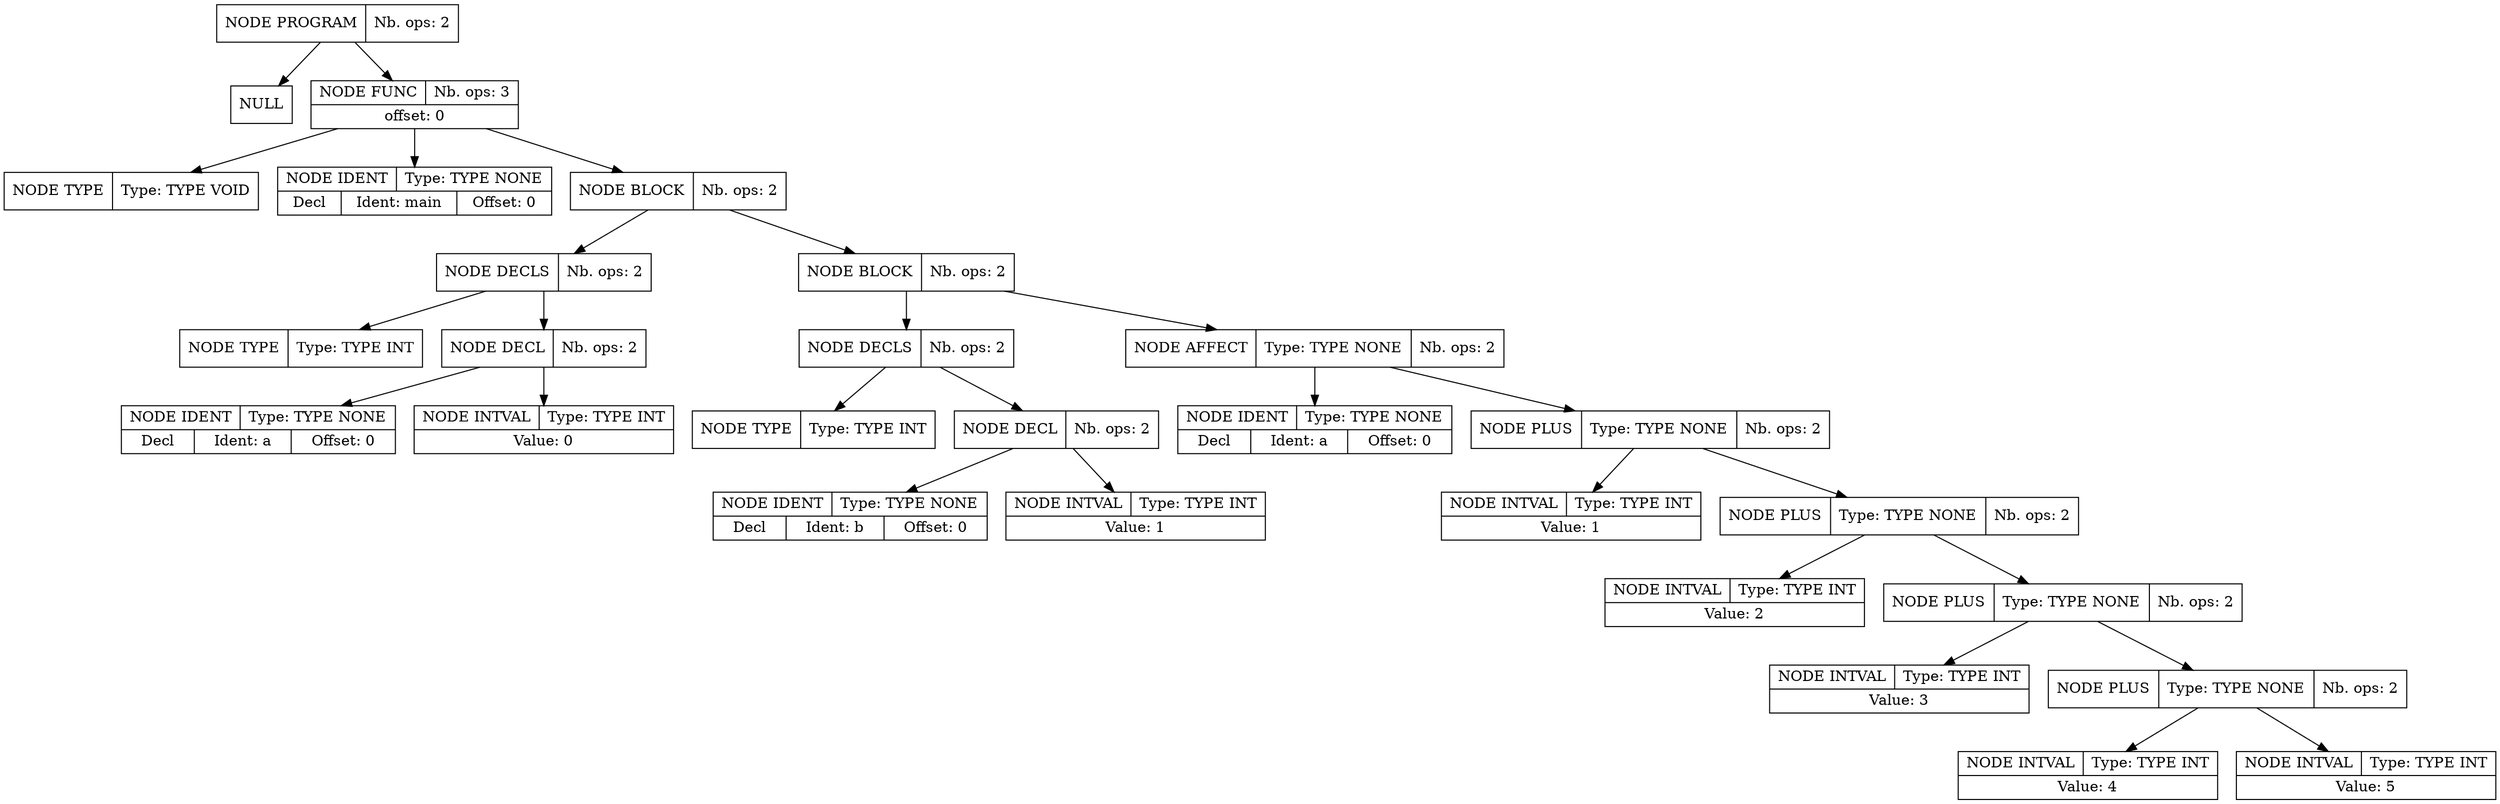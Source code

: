 digraph global_vars {
    N1 [shape=record, label="{{NODE PROGRAM|Nb. ops: 2}}"];
    N2 [shape=record, label="{{NULL}}"];
    edge[tailclip=true];
    N1 -> N2
    N3 [shape=record, label="{{NODE FUNC|Nb. ops: 3}|{offset: 0}}"];
    N4 [shape=record, label="{{NODE TYPE|Type: TYPE VOID}}"];
    edge[tailclip=true];
    N3 -> N4
    N5 [shape=record, label="{{NODE IDENT|Type: TYPE NONE}|{<decl>Decl      |Ident: main|Offset: 0}}"];
    edge[tailclip=true];
    N3 -> N5
    N6 [shape=record, label="{{NODE BLOCK|Nb. ops: 2}}"];
    N7 [shape=record, label="{{NODE DECLS|Nb. ops: 2}}"];
    N8 [shape=record, label="{{NODE TYPE|Type: TYPE INT}}"];
    edge[tailclip=true];
    N7 -> N8
    N9 [shape=record, label="{{NODE DECL|Nb. ops: 2}}"];
    N10 [shape=record, label="{{NODE IDENT|Type: TYPE NONE}|{<decl>Decl      |Ident: a|Offset: 0}}"];
    edge[tailclip=true];
    N9 -> N10
    N11 [shape=record, label="{{NODE INTVAL|Type: TYPE INT}|{Value: 0}}"];
    edge[tailclip=true];
    N9 -> N11
    edge[tailclip=true];
    N7 -> N9
    edge[tailclip=true];
    N6 -> N7
    N12 [shape=record, label="{{NODE BLOCK|Nb. ops: 2}}"];
    N13 [shape=record, label="{{NODE DECLS|Nb. ops: 2}}"];
    N14 [shape=record, label="{{NODE TYPE|Type: TYPE INT}}"];
    edge[tailclip=true];
    N13 -> N14
    N15 [shape=record, label="{{NODE DECL|Nb. ops: 2}}"];
    N16 [shape=record, label="{{NODE IDENT|Type: TYPE NONE}|{<decl>Decl      |Ident: b|Offset: 0}}"];
    edge[tailclip=true];
    N15 -> N16
    N17 [shape=record, label="{{NODE INTVAL|Type: TYPE INT}|{Value: 1}}"];
    edge[tailclip=true];
    N15 -> N17
    edge[tailclip=true];
    N13 -> N15
    edge[tailclip=true];
    N12 -> N13
    N18 [shape=record, label="{{NODE AFFECT|Type: TYPE NONE|Nb. ops: 2}}"];
    N19 [shape=record, label="{{NODE IDENT|Type: TYPE NONE}|{<decl>Decl      |Ident: a|Offset: 0}}"];
    edge[tailclip=true];
    N18 -> N19
    N20 [shape=record, label="{{NODE PLUS|Type: TYPE NONE|Nb. ops: 2}}"];
    N21 [shape=record, label="{{NODE INTVAL|Type: TYPE INT}|{Value: 1}}"];
    edge[tailclip=true];
    N20 -> N21
    N22 [shape=record, label="{{NODE PLUS|Type: TYPE NONE|Nb. ops: 2}}"];
    N23 [shape=record, label="{{NODE INTVAL|Type: TYPE INT}|{Value: 2}}"];
    edge[tailclip=true];
    N22 -> N23
    N24 [shape=record, label="{{NODE PLUS|Type: TYPE NONE|Nb. ops: 2}}"];
    N25 [shape=record, label="{{NODE INTVAL|Type: TYPE INT}|{Value: 3}}"];
    edge[tailclip=true];
    N24 -> N25
    N26 [shape=record, label="{{NODE PLUS|Type: TYPE NONE|Nb. ops: 2}}"];
    N27 [shape=record, label="{{NODE INTVAL|Type: TYPE INT}|{Value: 4}}"];
    edge[tailclip=true];
    N26 -> N27
    N28 [shape=record, label="{{NODE INTVAL|Type: TYPE INT}|{Value: 5}}"];
    edge[tailclip=true];
    N26 -> N28
    edge[tailclip=true];
    N24 -> N26
    edge[tailclip=true];
    N22 -> N24
    edge[tailclip=true];
    N20 -> N22
    edge[tailclip=true];
    N18 -> N20
    edge[tailclip=true];
    N12 -> N18
    edge[tailclip=true];
    N6 -> N12
    edge[tailclip=true];
    N3 -> N6
    edge[tailclip=true];
    N1 -> N3
}